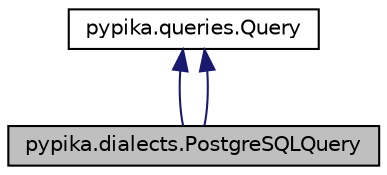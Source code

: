 digraph "pypika.dialects.PostgreSQLQuery"
{
 // LATEX_PDF_SIZE
  edge [fontname="Helvetica",fontsize="10",labelfontname="Helvetica",labelfontsize="10"];
  node [fontname="Helvetica",fontsize="10",shape=record];
  Node1 [label="pypika.dialects.PostgreSQLQuery",height=0.2,width=0.4,color="black", fillcolor="grey75", style="filled", fontcolor="black",tooltip=" "];
  Node2 -> Node1 [dir="back",color="midnightblue",fontsize="10",style="solid",fontname="Helvetica"];
  Node2 [label="pypika.queries.Query",height=0.2,width=0.4,color="black", fillcolor="white", style="filled",URL="$classpypika_1_1queries_1_1Query.html",tooltip=" "];
  Node2 -> Node1 [dir="back",color="midnightblue",fontsize="10",style="solid",fontname="Helvetica"];
}

